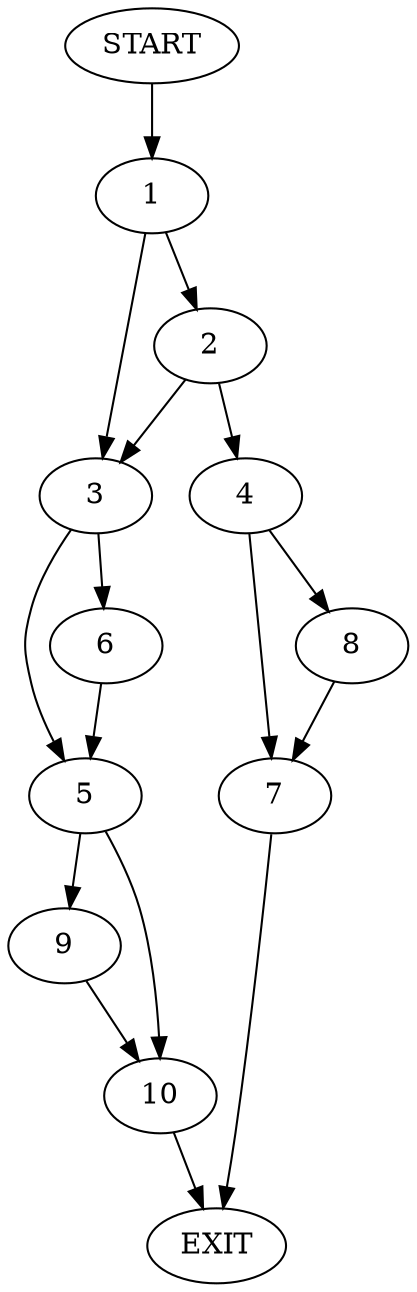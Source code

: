 digraph {
0 [label="START"]
11 [label="EXIT"]
0 -> 1
1 -> 2
1 -> 3
2 -> 4
2 -> 3
3 -> 5
3 -> 6
4 -> 7
4 -> 8
8 -> 7
7 -> 11
6 -> 5
5 -> 9
5 -> 10
9 -> 10
10 -> 11
}
